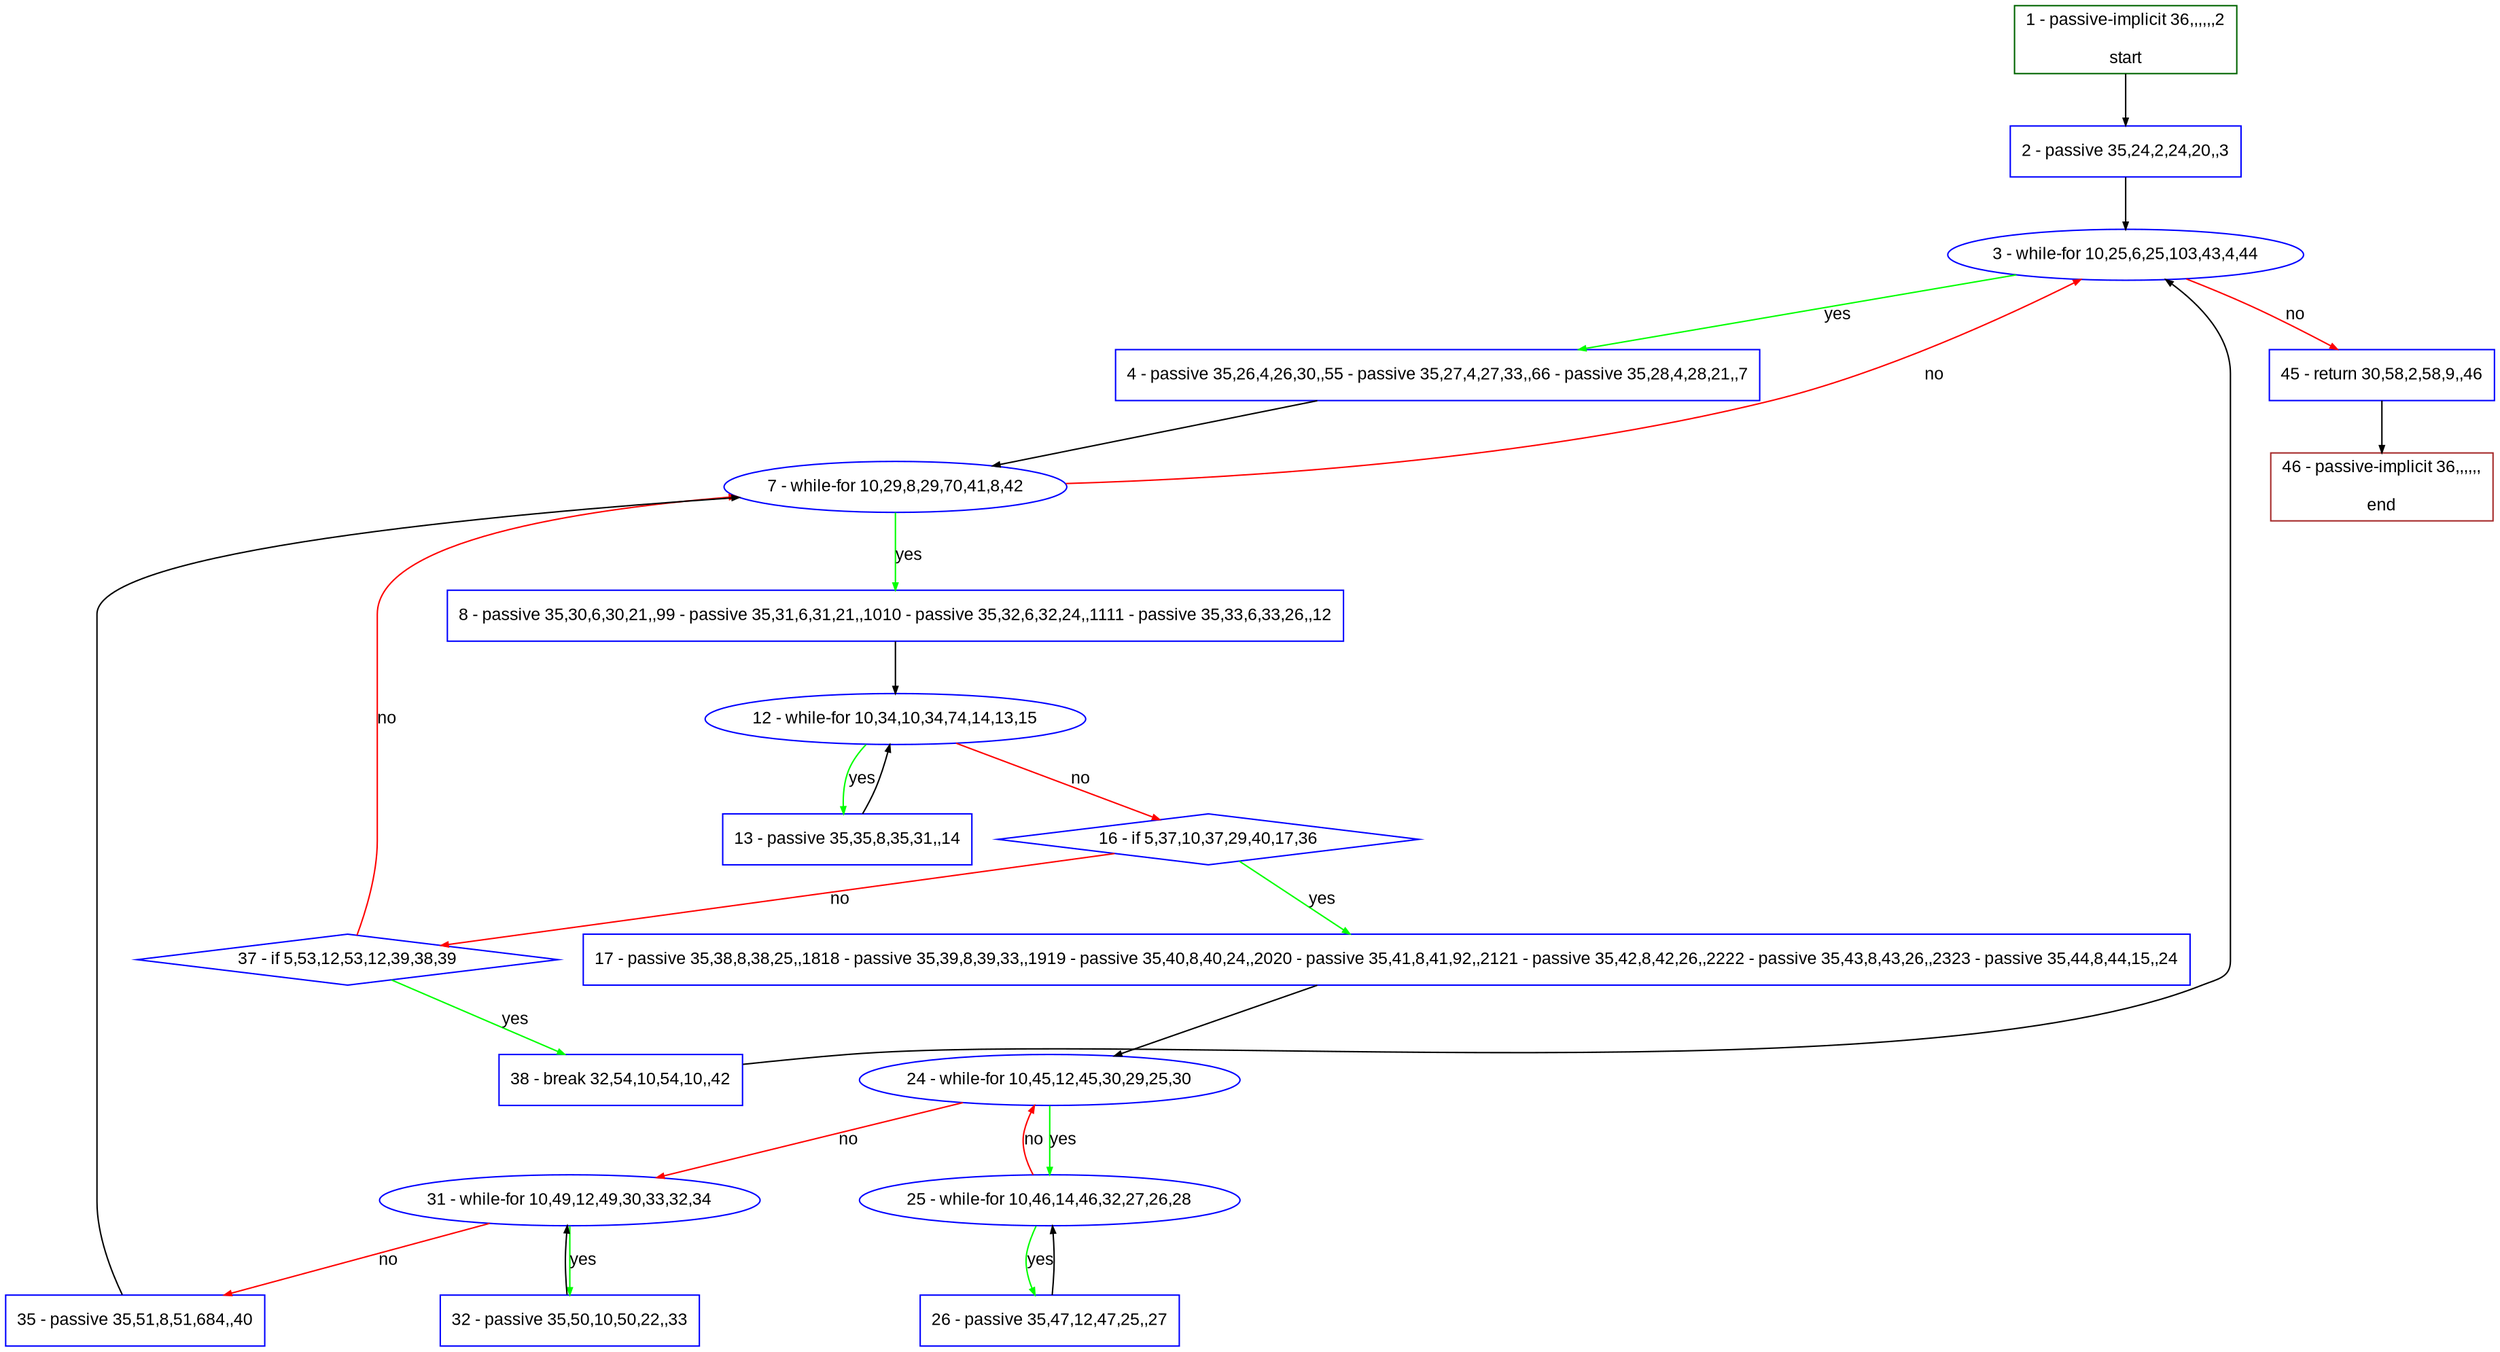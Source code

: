 digraph "" {
  graph [pack="true", label="", fontsize="12", packmode="clust", fontname="Arial", fillcolor="#FFFFCC", bgcolor="white", style="rounded,filled", compound="true"];
  node [node_initialized="no", label="", color="grey", fontsize="12", fillcolor="white", fontname="Arial", style="filled", shape="rectangle", compound="true", fixedsize="false"];
  edge [fontcolor="black", arrowhead="normal", arrowtail="none", arrowsize="0.5", ltail="", label="", color="black", fontsize="12", lhead="", fontname="Arial", dir="forward", compound="true"];
  __N1 [label="2 - passive 35,24,2,24,20,,3", color="#0000ff", fillcolor="#ffffff", style="filled", shape="box"];
  __N2 [label="1 - passive-implicit 36,,,,,,2\n\nstart", color="#006400", fillcolor="#ffffff", style="filled", shape="box"];
  __N3 [label="3 - while-for 10,25,6,25,103,43,4,44", color="#0000ff", fillcolor="#ffffff", style="filled", shape="oval"];
  __N4 [label="4 - passive 35,26,4,26,30,,55 - passive 35,27,4,27,33,,66 - passive 35,28,4,28,21,,7", color="#0000ff", fillcolor="#ffffff", style="filled", shape="box"];
  __N5 [label="45 - return 30,58,2,58,9,,46", color="#0000ff", fillcolor="#ffffff", style="filled", shape="box"];
  __N6 [label="7 - while-for 10,29,8,29,70,41,8,42", color="#0000ff", fillcolor="#ffffff", style="filled", shape="oval"];
  __N7 [label="8 - passive 35,30,6,30,21,,99 - passive 35,31,6,31,21,,1010 - passive 35,32,6,32,24,,1111 - passive 35,33,6,33,26,,12", color="#0000ff", fillcolor="#ffffff", style="filled", shape="box"];
  __N8 [label="12 - while-for 10,34,10,34,74,14,13,15", color="#0000ff", fillcolor="#ffffff", style="filled", shape="oval"];
  __N9 [label="13 - passive 35,35,8,35,31,,14", color="#0000ff", fillcolor="#ffffff", style="filled", shape="box"];
  __N10 [label="16 - if 5,37,10,37,29,40,17,36", color="#0000ff", fillcolor="#ffffff", style="filled", shape="diamond"];
  __N11 [label="17 - passive 35,38,8,38,25,,1818 - passive 35,39,8,39,33,,1919 - passive 35,40,8,40,24,,2020 - passive 35,41,8,41,92,,2121 - passive 35,42,8,42,26,,2222 - passive 35,43,8,43,26,,2323 - passive 35,44,8,44,15,,24", color="#0000ff", fillcolor="#ffffff", style="filled", shape="box"];
  __N12 [label="37 - if 5,53,12,53,12,39,38,39", color="#0000ff", fillcolor="#ffffff", style="filled", shape="diamond"];
  __N13 [label="24 - while-for 10,45,12,45,30,29,25,30", color="#0000ff", fillcolor="#ffffff", style="filled", shape="oval"];
  __N14 [label="25 - while-for 10,46,14,46,32,27,26,28", color="#0000ff", fillcolor="#ffffff", style="filled", shape="oval"];
  __N15 [label="31 - while-for 10,49,12,49,30,33,32,34", color="#0000ff", fillcolor="#ffffff", style="filled", shape="oval"];
  __N16 [label="26 - passive 35,47,12,47,25,,27", color="#0000ff", fillcolor="#ffffff", style="filled", shape="box"];
  __N17 [label="32 - passive 35,50,10,50,22,,33", color="#0000ff", fillcolor="#ffffff", style="filled", shape="box"];
  __N18 [label="35 - passive 35,51,8,51,684,,40", color="#0000ff", fillcolor="#ffffff", style="filled", shape="box"];
  __N19 [label="38 - break 32,54,10,54,10,,42", color="#0000ff", fillcolor="#ffffff", style="filled", shape="box"];
  __N20 [label="46 - passive-implicit 36,,,,,,\n\nend", color="#a52a2a", fillcolor="#ffffff", style="filled", shape="box"];
  __N2 -> __N1 [arrowhead="normal", arrowtail="none", color="#000000", label="", dir="forward"];
  __N1 -> __N3 [arrowhead="normal", arrowtail="none", color="#000000", label="", dir="forward"];
  __N3 -> __N4 [arrowhead="normal", arrowtail="none", color="#00ff00", label="yes", dir="forward"];
  __N3 -> __N5 [arrowhead="normal", arrowtail="none", color="#ff0000", label="no", dir="forward"];
  __N4 -> __N6 [arrowhead="normal", arrowtail="none", color="#000000", label="", dir="forward"];
  __N6 -> __N3 [arrowhead="normal", arrowtail="none", color="#ff0000", label="no", dir="forward"];
  __N6 -> __N7 [arrowhead="normal", arrowtail="none", color="#00ff00", label="yes", dir="forward"];
  __N7 -> __N8 [arrowhead="normal", arrowtail="none", color="#000000", label="", dir="forward"];
  __N8 -> __N9 [arrowhead="normal", arrowtail="none", color="#00ff00", label="yes", dir="forward"];
  __N9 -> __N8 [arrowhead="normal", arrowtail="none", color="#000000", label="", dir="forward"];
  __N8 -> __N10 [arrowhead="normal", arrowtail="none", color="#ff0000", label="no", dir="forward"];
  __N10 -> __N11 [arrowhead="normal", arrowtail="none", color="#00ff00", label="yes", dir="forward"];
  __N10 -> __N12 [arrowhead="normal", arrowtail="none", color="#ff0000", label="no", dir="forward"];
  __N11 -> __N13 [arrowhead="normal", arrowtail="none", color="#000000", label="", dir="forward"];
  __N13 -> __N14 [arrowhead="normal", arrowtail="none", color="#00ff00", label="yes", dir="forward"];
  __N14 -> __N13 [arrowhead="normal", arrowtail="none", color="#ff0000", label="no", dir="forward"];
  __N13 -> __N15 [arrowhead="normal", arrowtail="none", color="#ff0000", label="no", dir="forward"];
  __N14 -> __N16 [arrowhead="normal", arrowtail="none", color="#00ff00", label="yes", dir="forward"];
  __N16 -> __N14 [arrowhead="normal", arrowtail="none", color="#000000", label="", dir="forward"];
  __N15 -> __N17 [arrowhead="normal", arrowtail="none", color="#00ff00", label="yes", dir="forward"];
  __N17 -> __N15 [arrowhead="normal", arrowtail="none", color="#000000", label="", dir="forward"];
  __N15 -> __N18 [arrowhead="normal", arrowtail="none", color="#ff0000", label="no", dir="forward"];
  __N18 -> __N6 [arrowhead="normal", arrowtail="none", color="#000000", label="", dir="forward"];
  __N12 -> __N6 [arrowhead="normal", arrowtail="none", color="#ff0000", label="no", dir="forward"];
  __N12 -> __N19 [arrowhead="normal", arrowtail="none", color="#00ff00", label="yes", dir="forward"];
  __N19 -> __N3 [arrowhead="normal", arrowtail="none", color="#000000", label="", dir="forward"];
  __N5 -> __N20 [arrowhead="normal", arrowtail="none", color="#000000", label="", dir="forward"];
}
